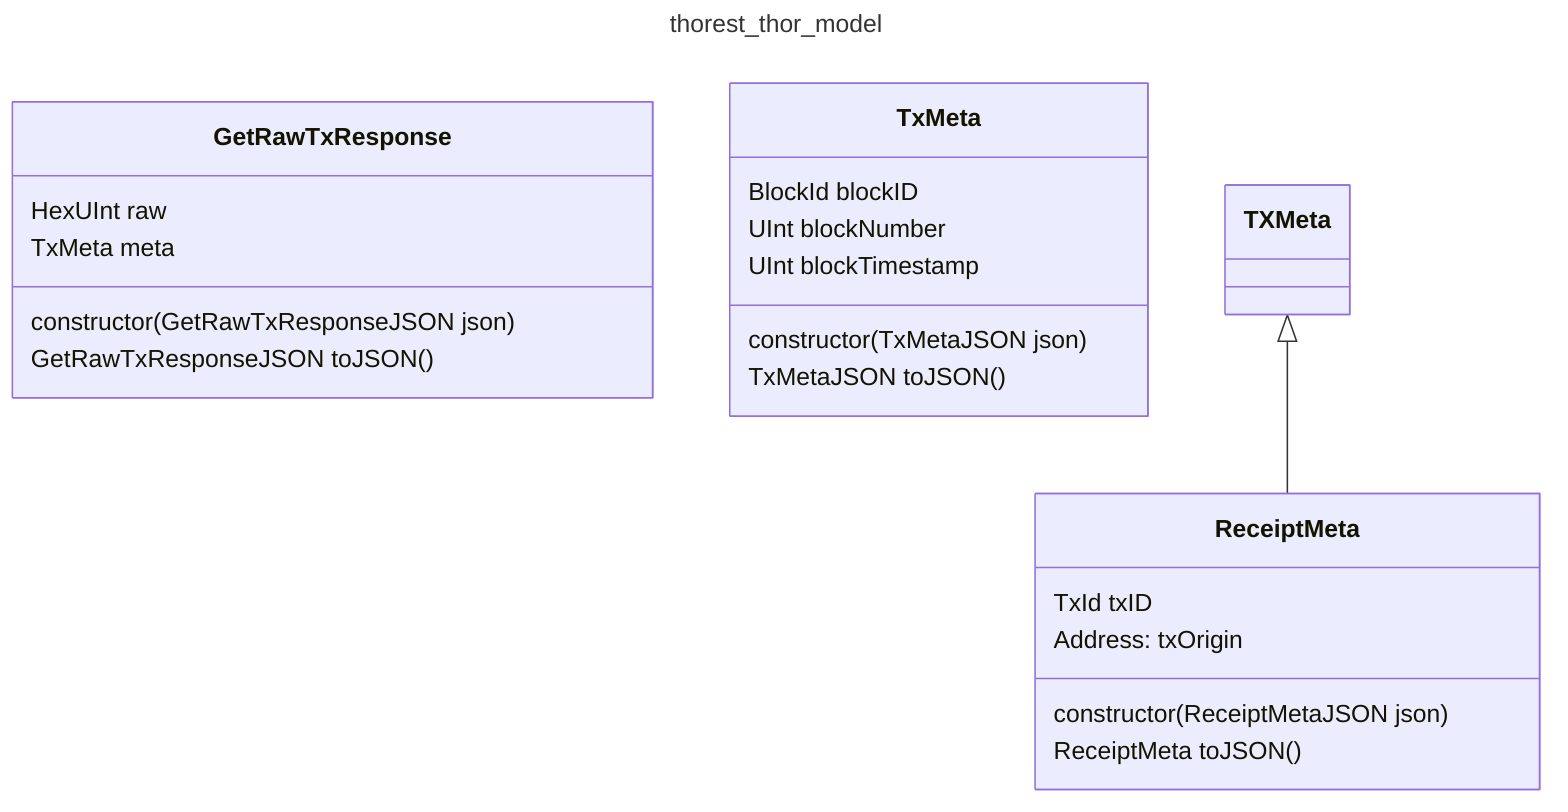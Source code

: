 ---
title: thorest_thor_model
---
classDiagram
    class GetRawTxResponse {
        HexUInt raw
        TxMeta meta
        constructor(GetRawTxResponseJSON json)
        GetRawTxResponseJSON toJSON()
    }
    class ReceiptMeta {
        TxId txID
        Address: txOrigin
        constructor(ReceiptMetaJSON json)
        ReceiptMeta toJSON()
    }
    class TxMeta {
        BlockId blockID
        UInt blockNumber
        UInt blockTimestamp
        constructor(TxMetaJSON json)
        TxMetaJSON toJSON()
    }
    TXMeta <|-- ReceiptMeta